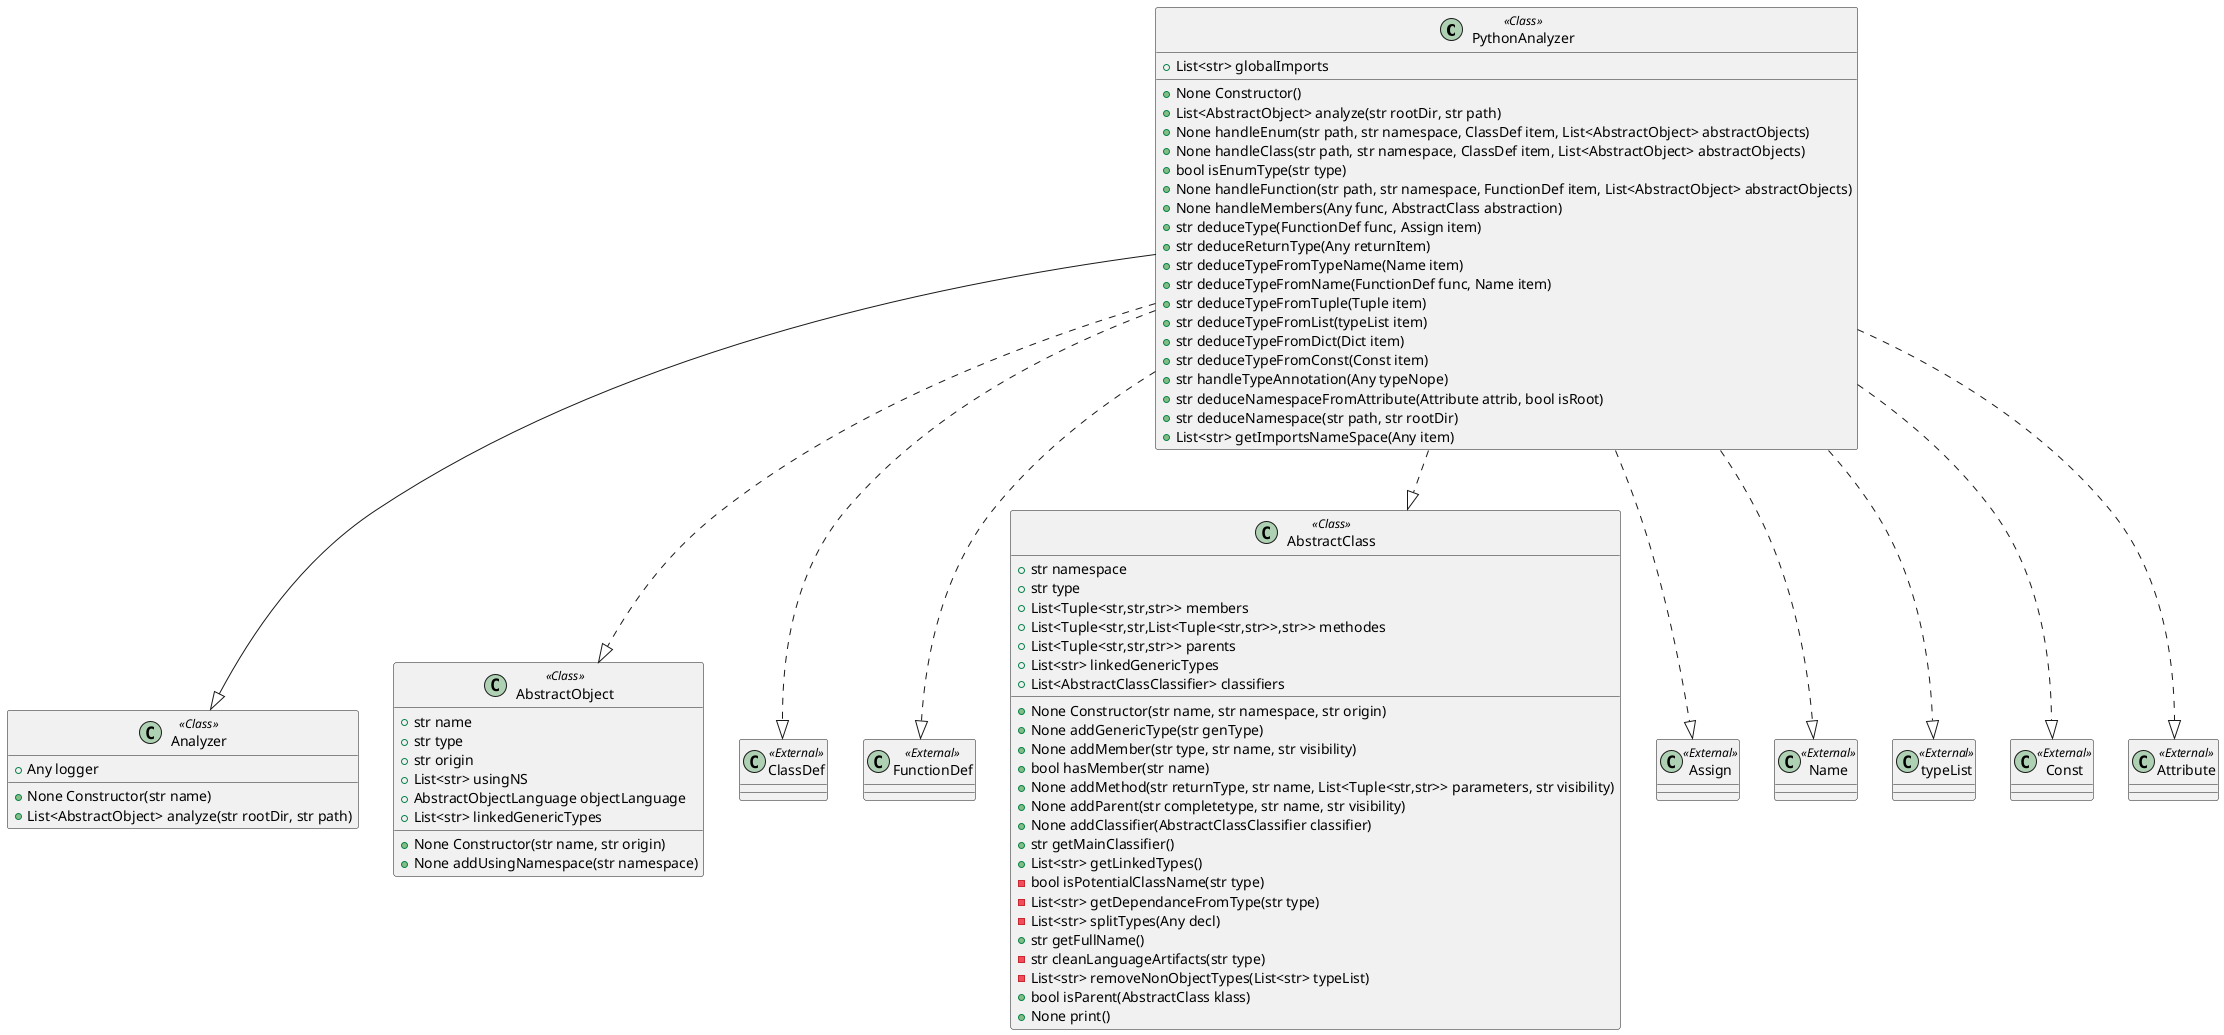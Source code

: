 @startuml
class PythonAnalyzer <<Class>>
{
+ List<str> globalImports
+None Constructor()
+List<AbstractObject> analyze(str rootDir, str path)
+None handleEnum(str path, str namespace, ClassDef item, List<AbstractObject> abstractObjects)
+None handleClass(str path, str namespace, ClassDef item, List<AbstractObject> abstractObjects)
+bool isEnumType(str type)
+None handleFunction(str path, str namespace, FunctionDef item, List<AbstractObject> abstractObjects)
+None handleMembers(Any func, AbstractClass abstraction)
+str deduceType(FunctionDef func, Assign item)
+str deduceReturnType(Any returnItem)
+str deduceTypeFromTypeName(Name item)
+str deduceTypeFromName(FunctionDef func, Name item)
+str deduceTypeFromTuple(Tuple item)
+str deduceTypeFromList(typeList item)
+str deduceTypeFromDict(Dict item)
+str deduceTypeFromConst(Const item)
+str handleTypeAnnotation(Any typeNope)
+str deduceNamespaceFromAttribute(Attribute attrib, bool isRoot)
+str deduceNamespace(str path, str rootDir)
+List<str> getImportsNameSpace(Any item)
}
class Analyzer <<Class>>
{
+ Any logger
+None Constructor(str name)
+List<AbstractObject> analyze(str rootDir, str path)
}
class AbstractObject <<Class>>
{
+ str name
+ str type
+ str origin
+ List<str> usingNS
+ AbstractObjectLanguage objectLanguage
+ List<str> linkedGenericTypes
+None Constructor(str name, str origin)
+None addUsingNamespace(str namespace)
}
class ClassDef <<External>>
class FunctionDef <<External>>
class AbstractClass <<Class>>
{
+ str namespace
+ str type
+ List<Tuple<str,str,str>> members
+ List<Tuple<str,str,List<Tuple<str,str>>,str>> methodes
+ List<Tuple<str,str,str>> parents
+ List<str> linkedGenericTypes
+ List<AbstractClassClassifier> classifiers
+None Constructor(str name, str namespace, str origin)
+None addGenericType(str genType)
+None addMember(str type, str name, str visibility)
+bool hasMember(str name)
+None addMethod(str returnType, str name, List<Tuple<str,str>> parameters, str visibility)
+None addParent(str completetype, str name, str visibility)
+None addClassifier(AbstractClassClassifier classifier)
+str getMainClassifier()
+List<str> getLinkedTypes()
-bool isPotentialClassName(str type)
-List<str> getDependanceFromType(str type)
-List<str> splitTypes(Any decl)
+str getFullName()
-str cleanLanguageArtifacts(str type)
-List<str> removeNonObjectTypes(List<str> typeList)
+bool isParent(AbstractClass klass)
+None print()
}
class Assign <<External>>
class Name <<External>>
class typeList <<External>>
class Const <<External>>
class Attribute <<External>>
PythonAnalyzer --|> Analyzer
PythonAnalyzer ..|> AbstractObject
PythonAnalyzer ..|> ClassDef
PythonAnalyzer ..|> FunctionDef
PythonAnalyzer ..|> AbstractClass
PythonAnalyzer ..|> Assign
PythonAnalyzer ..|> Name
PythonAnalyzer ..|> typeList
PythonAnalyzer ..|> Const
PythonAnalyzer ..|> Attribute
@enduml
